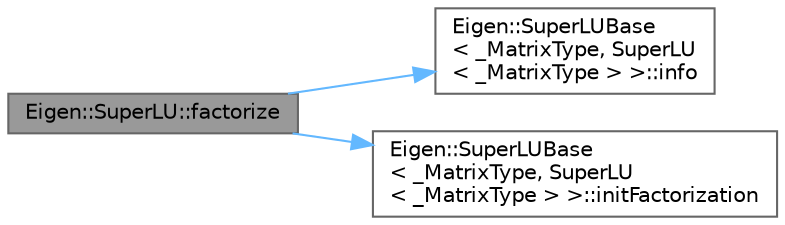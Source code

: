 digraph "Eigen::SuperLU::factorize"
{
 // LATEX_PDF_SIZE
  bgcolor="transparent";
  edge [fontname=Helvetica,fontsize=10,labelfontname=Helvetica,labelfontsize=10];
  node [fontname=Helvetica,fontsize=10,shape=box,height=0.2,width=0.4];
  rankdir="LR";
  Node1 [id="Node000001",label="Eigen::SuperLU::factorize",height=0.2,width=0.4,color="gray40", fillcolor="grey60", style="filled", fontcolor="black",tooltip=" "];
  Node1 -> Node2 [id="edge1_Node000001_Node000002",color="steelblue1",style="solid",tooltip=" "];
  Node2 [id="Node000002",label="Eigen::SuperLUBase\l\< _MatrixType, SuperLU\l\< _MatrixType \> \>::info",height=0.2,width=0.4,color="grey40", fillcolor="white", style="filled",URL="$class_eigen_1_1_super_l_u_base.html#aa67da5c8c24110931c949c5896c5ec03",tooltip=" "];
  Node1 -> Node3 [id="edge2_Node000001_Node000003",color="steelblue1",style="solid",tooltip=" "];
  Node3 [id="Node000003",label="Eigen::SuperLUBase\l\< _MatrixType, SuperLU\l\< _MatrixType \> \>::initFactorization",height=0.2,width=0.4,color="grey40", fillcolor="white", style="filled",URL="$class_eigen_1_1_super_l_u_base.html#a3665a6637d5a7f367237b82c8bfec851",tooltip=" "];
}
